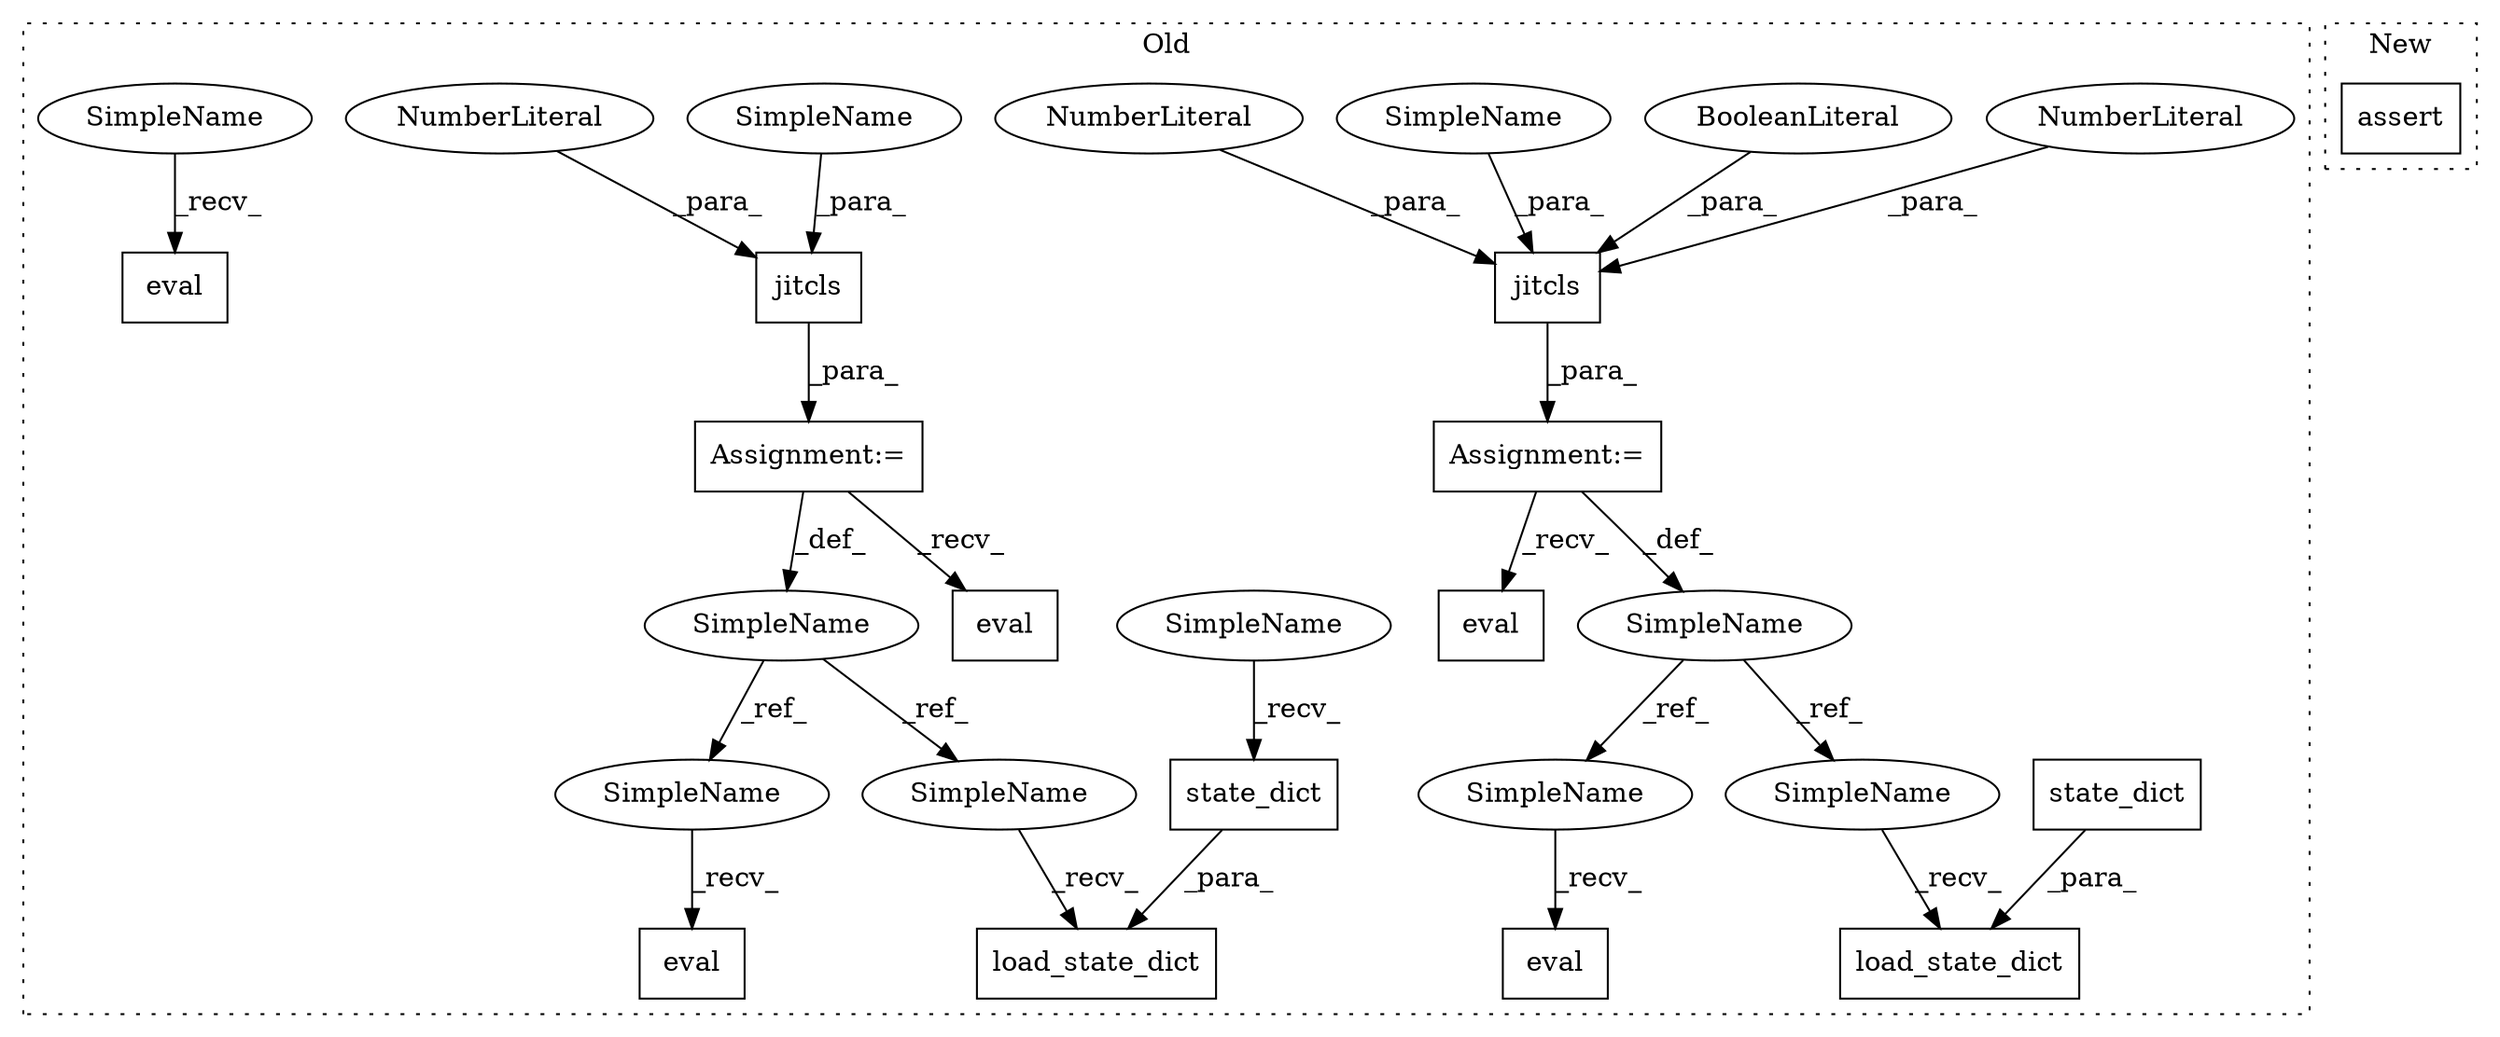 digraph G {
subgraph cluster0 {
1 [label="jitcls" a="32" s="737,760" l="7,1" shape="box"];
3 [label="eval" a="32" s="882" l="6" shape="box"];
4 [label="SimpleName" a="42" s="729" l="7" shape="ellipse"];
5 [label="load_state_dict" a="32" s="775,808" l="16,1" shape="box"];
6 [label="state_dict" a="32" s="796" l="12" shape="box"];
7 [label="eval" a="32" s="905" l="6" shape="box"];
8 [label="Assignment:=" a="7" s="736" l="1" shape="box"];
9 [label="eval" a="32" s="862" l="6" shape="box"];
10 [label="NumberLiteral" a="34" s="753" l="1" shape="ellipse"];
11 [label="jitcls" a="32" s="1782,1810" l="7,1" shape="box"];
12 [label="NumberLiteral" a="34" s="1798" l="1" shape="ellipse"];
13 [label="eval" a="32" s="1932" l="6" shape="box"];
14 [label="SimpleName" a="42" s="1774" l="7" shape="ellipse"];
15 [label="load_state_dict" a="32" s="1825,1858" l="16,1" shape="box"];
16 [label="eval" a="32" s="1955" l="6" shape="box"];
17 [label="state_dict" a="32" s="1846" l="12" shape="box"];
18 [label="Assignment:=" a="7" s="1781" l="1" shape="box"];
19 [label="NumberLiteral" a="34" s="1800" l="1" shape="ellipse"];
20 [label="BooleanLiteral" a="9" s="1806" l="4" shape="ellipse"];
21 [label="SimpleName" a="42" s="874" l="7" shape="ellipse"];
22 [label="SimpleName" a="42" s="767" l="7" shape="ellipse"];
23 [label="SimpleName" a="42" s="1924" l="7" shape="ellipse"];
24 [label="SimpleName" a="42" s="1817" l="7" shape="ellipse"];
25 [label="SimpleName" a="42" s="857" l="4" shape="ellipse"];
26 [label="SimpleName" a="42" s="791" l="4" shape="ellipse"];
27 [label="SimpleName" a="42" s="1789" l="8" shape="ellipse"];
28 [label="SimpleName" a="42" s="744" l="8" shape="ellipse"];
label = "Old";
style="dotted";
}
subgraph cluster1 {
2 [label="assert" a="6" s="1438" l="7" shape="box"];
label = "New";
style="dotted";
}
1 -> 8 [label="_para_"];
4 -> 21 [label="_ref_"];
4 -> 22 [label="_ref_"];
6 -> 5 [label="_para_"];
8 -> 4 [label="_def_"];
8 -> 7 [label="_recv_"];
10 -> 1 [label="_para_"];
11 -> 18 [label="_para_"];
12 -> 11 [label="_para_"];
14 -> 23 [label="_ref_"];
14 -> 24 [label="_ref_"];
17 -> 15 [label="_para_"];
18 -> 16 [label="_recv_"];
18 -> 14 [label="_def_"];
19 -> 11 [label="_para_"];
20 -> 11 [label="_para_"];
21 -> 3 [label="_recv_"];
22 -> 5 [label="_recv_"];
23 -> 13 [label="_recv_"];
24 -> 15 [label="_recv_"];
25 -> 9 [label="_recv_"];
26 -> 6 [label="_recv_"];
27 -> 11 [label="_para_"];
28 -> 1 [label="_para_"];
}